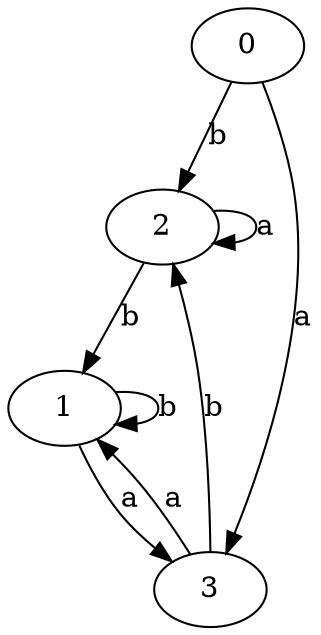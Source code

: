 digraph {
 ranksep=0.5;
 d2tdocpreamble = "\usetikzlibrary{automata}";
 d2tfigpreamble = "\tikzstyle{every state}= [ draw=blue!50,very thick,fill=blue!20]  \tikzstyle{auto}= [fill=white]";
 node [style="state"];
 edge [lblstyle="auto",topath="bend right", len=4  ]
  "0" [label="0",style = "state, accepting"];
  "1" [label="1",];
  "2" [label="2",];
  "3" [label="3",style = "state, initial"];
  "0" -> "2" [label="b"];
  "0" -> "3" [label="a"];
  "1" -> "1" [label="b",topath="loop above"];
  "1" -> "3" [label="a"];
  "2" -> "1" [label="b"];
  "2" -> "2" [label="a",topath="loop above"];
  "3" -> "1" [label="a"];
  "3" -> "2" [label="b"];
}